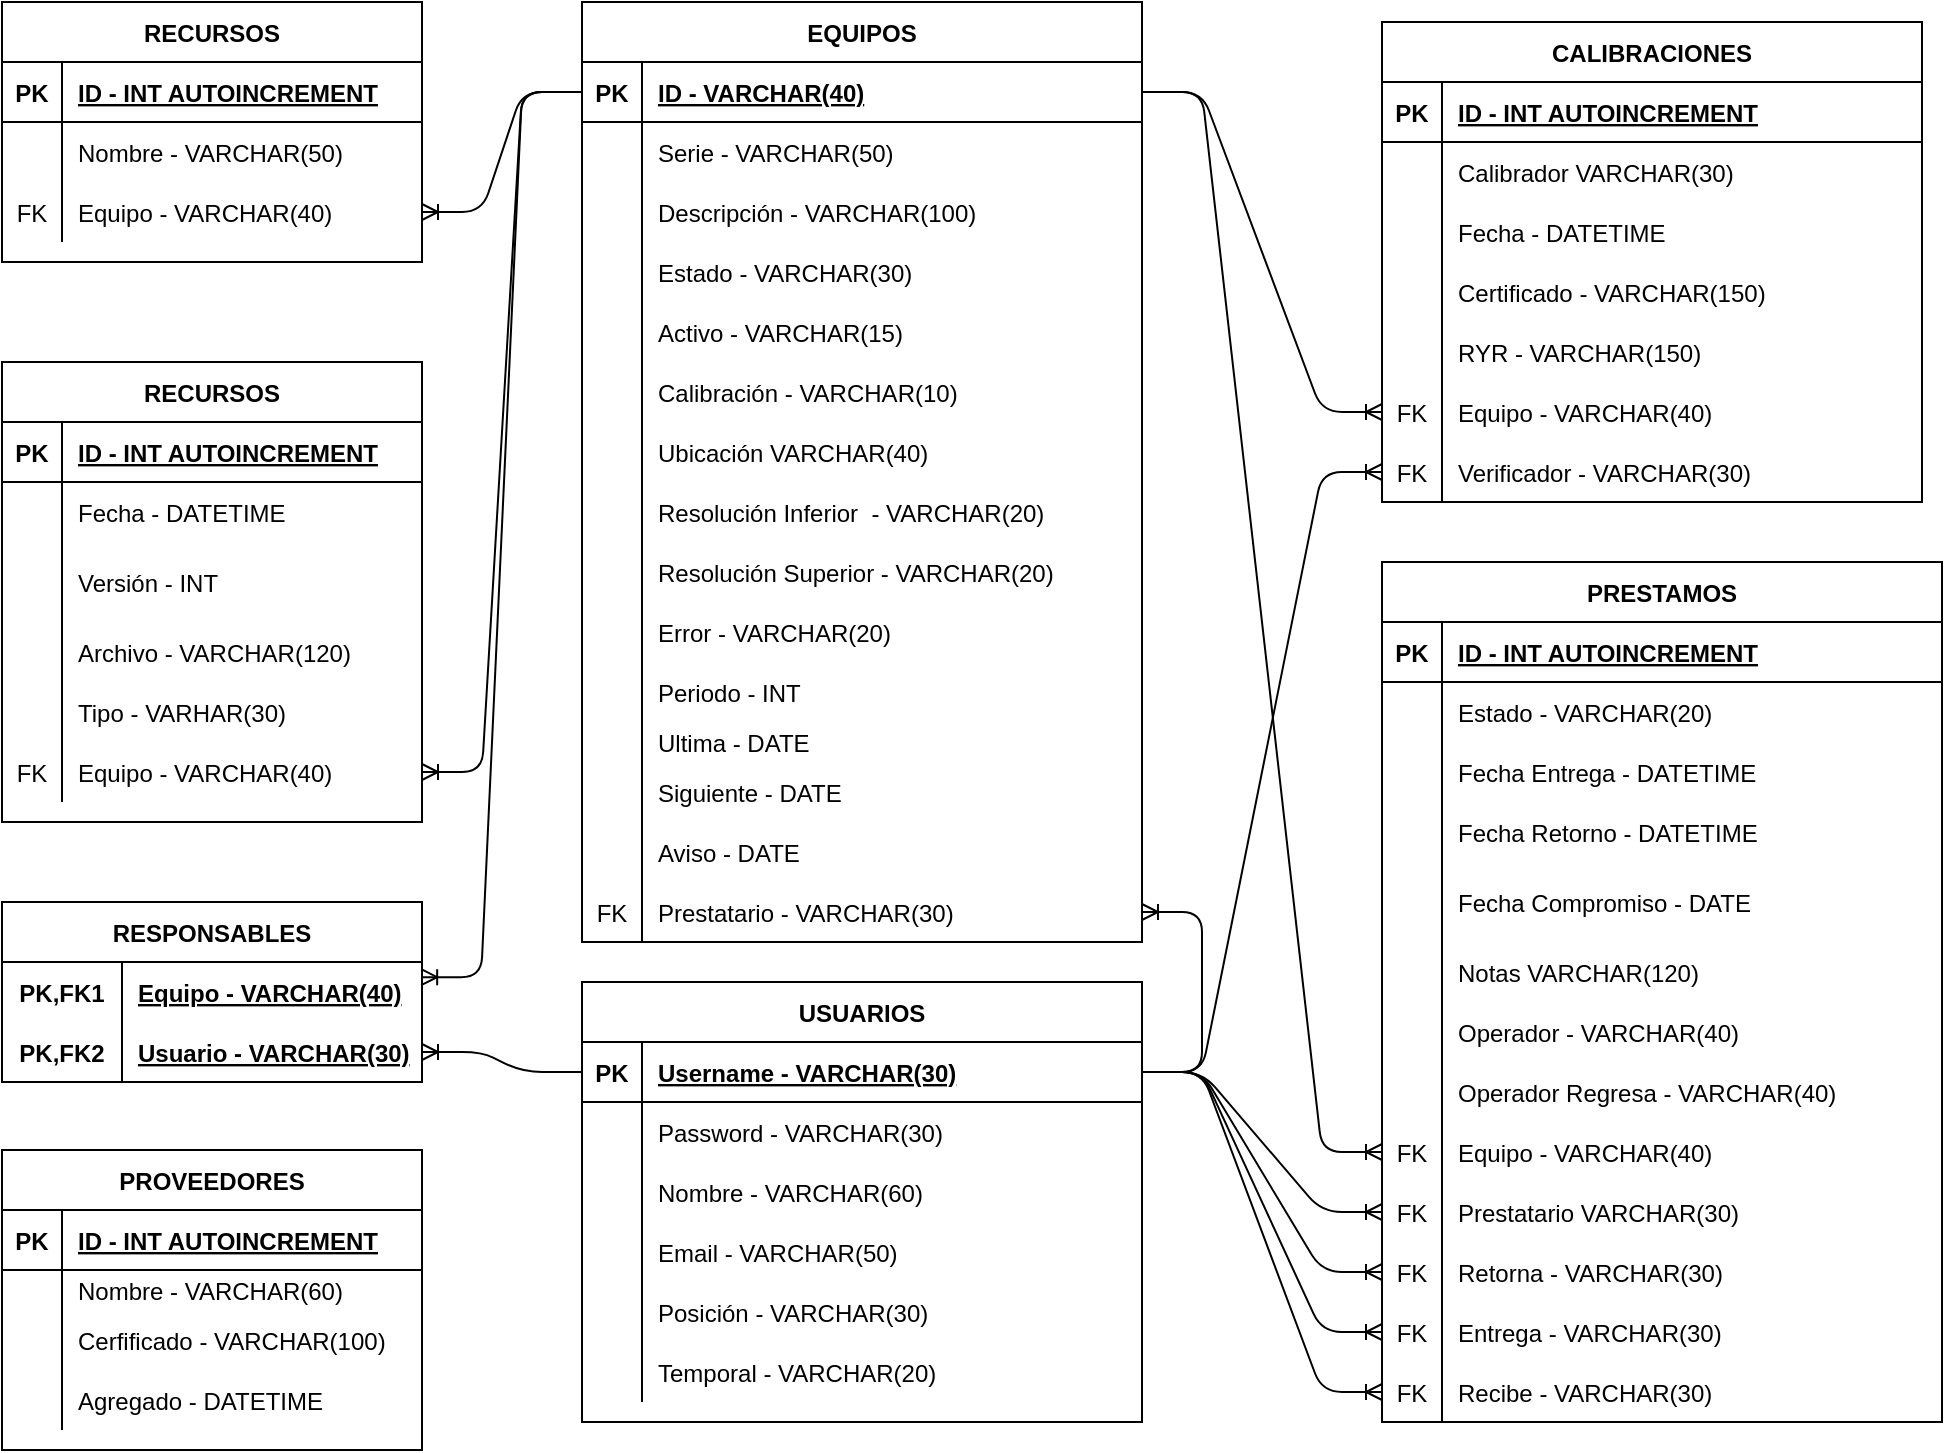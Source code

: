 <mxfile version="15.8.4" type="device"><diagram id="VOP7qsM3LI2n18yXFati" name="Page-1"><mxGraphModel dx="2556" dy="1158" grid="1" gridSize="10" guides="1" tooltips="1" connect="1" arrows="1" fold="1" page="1" pageScale="1" pageWidth="827" pageHeight="1169" math="0" shadow="0"><root><mxCell id="0"/><mxCell id="1" parent="0"/><mxCell id="AiQ3czS3Y79dKDK99Ic4-1" value="EQUIPOS" style="shape=table;startSize=30;container=1;collapsible=1;childLayout=tableLayout;fixedRows=1;rowLines=0;fontStyle=1;align=center;resizeLast=1;" parent="1" vertex="1"><mxGeometry x="593" y="206" width="280" height="470" as="geometry"/></mxCell><mxCell id="AiQ3czS3Y79dKDK99Ic4-2" value="" style="shape=partialRectangle;collapsible=0;dropTarget=0;pointerEvents=0;fillColor=none;top=0;left=0;bottom=1;right=0;points=[[0,0.5],[1,0.5]];portConstraint=eastwest;" parent="AiQ3czS3Y79dKDK99Ic4-1" vertex="1"><mxGeometry y="30" width="280" height="30" as="geometry"/></mxCell><mxCell id="AiQ3czS3Y79dKDK99Ic4-3" value="PK" style="shape=partialRectangle;connectable=0;fillColor=none;top=0;left=0;bottom=0;right=0;fontStyle=1;overflow=hidden;" parent="AiQ3czS3Y79dKDK99Ic4-2" vertex="1"><mxGeometry width="30" height="30" as="geometry"><mxRectangle width="30" height="30" as="alternateBounds"/></mxGeometry></mxCell><mxCell id="AiQ3czS3Y79dKDK99Ic4-4" value="ID - VARCHAR(40)" style="shape=partialRectangle;connectable=0;fillColor=none;top=0;left=0;bottom=0;right=0;align=left;spacingLeft=6;fontStyle=5;overflow=hidden;" parent="AiQ3czS3Y79dKDK99Ic4-2" vertex="1"><mxGeometry x="30" width="250" height="30" as="geometry"><mxRectangle width="250" height="30" as="alternateBounds"/></mxGeometry></mxCell><mxCell id="AiQ3czS3Y79dKDK99Ic4-5" value="" style="shape=partialRectangle;collapsible=0;dropTarget=0;pointerEvents=0;fillColor=none;top=0;left=0;bottom=0;right=0;points=[[0,0.5],[1,0.5]];portConstraint=eastwest;" parent="AiQ3czS3Y79dKDK99Ic4-1" vertex="1"><mxGeometry y="60" width="280" height="30" as="geometry"/></mxCell><mxCell id="AiQ3czS3Y79dKDK99Ic4-6" value="" style="shape=partialRectangle;connectable=0;fillColor=none;top=0;left=0;bottom=0;right=0;editable=1;overflow=hidden;" parent="AiQ3czS3Y79dKDK99Ic4-5" vertex="1"><mxGeometry width="30" height="30" as="geometry"><mxRectangle width="30" height="30" as="alternateBounds"/></mxGeometry></mxCell><mxCell id="AiQ3czS3Y79dKDK99Ic4-7" value="Serie - VARCHAR(50)" style="shape=partialRectangle;connectable=0;fillColor=none;top=0;left=0;bottom=0;right=0;align=left;spacingLeft=6;overflow=hidden;" parent="AiQ3czS3Y79dKDK99Ic4-5" vertex="1"><mxGeometry x="30" width="250" height="30" as="geometry"><mxRectangle width="250" height="30" as="alternateBounds"/></mxGeometry></mxCell><mxCell id="AiQ3czS3Y79dKDK99Ic4-8" value="" style="shape=partialRectangle;collapsible=0;dropTarget=0;pointerEvents=0;fillColor=none;top=0;left=0;bottom=0;right=0;points=[[0,0.5],[1,0.5]];portConstraint=eastwest;" parent="AiQ3czS3Y79dKDK99Ic4-1" vertex="1"><mxGeometry y="90" width="280" height="30" as="geometry"/></mxCell><mxCell id="AiQ3czS3Y79dKDK99Ic4-9" value="" style="shape=partialRectangle;connectable=0;fillColor=none;top=0;left=0;bottom=0;right=0;editable=1;overflow=hidden;" parent="AiQ3czS3Y79dKDK99Ic4-8" vertex="1"><mxGeometry width="30" height="30" as="geometry"><mxRectangle width="30" height="30" as="alternateBounds"/></mxGeometry></mxCell><mxCell id="AiQ3czS3Y79dKDK99Ic4-10" value="Descripción - VARCHAR(100)" style="shape=partialRectangle;connectable=0;fillColor=none;top=0;left=0;bottom=0;right=0;align=left;spacingLeft=6;overflow=hidden;" parent="AiQ3czS3Y79dKDK99Ic4-8" vertex="1"><mxGeometry x="30" width="250" height="30" as="geometry"><mxRectangle width="250" height="30" as="alternateBounds"/></mxGeometry></mxCell><mxCell id="AiQ3czS3Y79dKDK99Ic4-11" value="" style="shape=partialRectangle;collapsible=0;dropTarget=0;pointerEvents=0;fillColor=none;top=0;left=0;bottom=0;right=0;points=[[0,0.5],[1,0.5]];portConstraint=eastwest;" parent="AiQ3czS3Y79dKDK99Ic4-1" vertex="1"><mxGeometry y="120" width="280" height="30" as="geometry"/></mxCell><mxCell id="AiQ3czS3Y79dKDK99Ic4-12" value="" style="shape=partialRectangle;connectable=0;fillColor=none;top=0;left=0;bottom=0;right=0;editable=1;overflow=hidden;" parent="AiQ3czS3Y79dKDK99Ic4-11" vertex="1"><mxGeometry width="30" height="30" as="geometry"><mxRectangle width="30" height="30" as="alternateBounds"/></mxGeometry></mxCell><mxCell id="AiQ3czS3Y79dKDK99Ic4-13" value="Estado - VARCHAR(30)" style="shape=partialRectangle;connectable=0;fillColor=none;top=0;left=0;bottom=0;right=0;align=left;spacingLeft=6;overflow=hidden;" parent="AiQ3czS3Y79dKDK99Ic4-11" vertex="1"><mxGeometry x="30" width="250" height="30" as="geometry"><mxRectangle width="250" height="30" as="alternateBounds"/></mxGeometry></mxCell><mxCell id="AiQ3czS3Y79dKDK99Ic4-17" value="" style="shape=partialRectangle;collapsible=0;dropTarget=0;pointerEvents=0;fillColor=none;top=0;left=0;bottom=0;right=0;points=[[0,0.5],[1,0.5]];portConstraint=eastwest;" parent="AiQ3czS3Y79dKDK99Ic4-1" vertex="1"><mxGeometry y="150" width="280" height="30" as="geometry"/></mxCell><mxCell id="AiQ3czS3Y79dKDK99Ic4-18" value="" style="shape=partialRectangle;connectable=0;fillColor=none;top=0;left=0;bottom=0;right=0;editable=1;overflow=hidden;" parent="AiQ3czS3Y79dKDK99Ic4-17" vertex="1"><mxGeometry width="30" height="30" as="geometry"><mxRectangle width="30" height="30" as="alternateBounds"/></mxGeometry></mxCell><mxCell id="AiQ3czS3Y79dKDK99Ic4-19" value="Activo - VARCHAR(15)" style="shape=partialRectangle;connectable=0;fillColor=none;top=0;left=0;bottom=0;right=0;align=left;spacingLeft=6;overflow=hidden;" parent="AiQ3czS3Y79dKDK99Ic4-17" vertex="1"><mxGeometry x="30" width="250" height="30" as="geometry"><mxRectangle width="250" height="30" as="alternateBounds"/></mxGeometry></mxCell><mxCell id="AiQ3czS3Y79dKDK99Ic4-24" value="" style="shape=partialRectangle;collapsible=0;dropTarget=0;pointerEvents=0;fillColor=none;top=0;left=0;bottom=0;right=0;points=[[0,0.5],[1,0.5]];portConstraint=eastwest;" parent="AiQ3czS3Y79dKDK99Ic4-1" vertex="1"><mxGeometry y="180" width="280" height="30" as="geometry"/></mxCell><mxCell id="AiQ3czS3Y79dKDK99Ic4-25" value="" style="shape=partialRectangle;connectable=0;fillColor=none;top=0;left=0;bottom=0;right=0;editable=1;overflow=hidden;" parent="AiQ3czS3Y79dKDK99Ic4-24" vertex="1"><mxGeometry width="30" height="30" as="geometry"><mxRectangle width="30" height="30" as="alternateBounds"/></mxGeometry></mxCell><mxCell id="AiQ3czS3Y79dKDK99Ic4-26" value="Calibración - VARCHAR(10)" style="shape=partialRectangle;connectable=0;fillColor=none;top=0;left=0;bottom=0;right=0;align=left;spacingLeft=6;overflow=hidden;" parent="AiQ3czS3Y79dKDK99Ic4-24" vertex="1"><mxGeometry x="30" width="250" height="30" as="geometry"><mxRectangle width="250" height="30" as="alternateBounds"/></mxGeometry></mxCell><mxCell id="AiQ3czS3Y79dKDK99Ic4-27" value="" style="shape=partialRectangle;collapsible=0;dropTarget=0;pointerEvents=0;fillColor=none;top=0;left=0;bottom=0;right=0;points=[[0,0.5],[1,0.5]];portConstraint=eastwest;" parent="AiQ3czS3Y79dKDK99Ic4-1" vertex="1"><mxGeometry y="210" width="280" height="30" as="geometry"/></mxCell><mxCell id="AiQ3czS3Y79dKDK99Ic4-28" value="" style="shape=partialRectangle;connectable=0;fillColor=none;top=0;left=0;bottom=0;right=0;editable=1;overflow=hidden;" parent="AiQ3czS3Y79dKDK99Ic4-27" vertex="1"><mxGeometry width="30" height="30" as="geometry"><mxRectangle width="30" height="30" as="alternateBounds"/></mxGeometry></mxCell><mxCell id="AiQ3czS3Y79dKDK99Ic4-29" value="Ubicación VARCHAR(40)" style="shape=partialRectangle;connectable=0;fillColor=none;top=0;left=0;bottom=0;right=0;align=left;spacingLeft=6;overflow=hidden;" parent="AiQ3czS3Y79dKDK99Ic4-27" vertex="1"><mxGeometry x="30" width="250" height="30" as="geometry"><mxRectangle width="250" height="30" as="alternateBounds"/></mxGeometry></mxCell><mxCell id="AiQ3czS3Y79dKDK99Ic4-30" value="" style="shape=partialRectangle;collapsible=0;dropTarget=0;pointerEvents=0;fillColor=none;top=0;left=0;bottom=0;right=0;points=[[0,0.5],[1,0.5]];portConstraint=eastwest;" parent="AiQ3czS3Y79dKDK99Ic4-1" vertex="1"><mxGeometry y="240" width="280" height="30" as="geometry"/></mxCell><mxCell id="AiQ3czS3Y79dKDK99Ic4-31" value="" style="shape=partialRectangle;connectable=0;fillColor=none;top=0;left=0;bottom=0;right=0;editable=1;overflow=hidden;" parent="AiQ3czS3Y79dKDK99Ic4-30" vertex="1"><mxGeometry width="30" height="30" as="geometry"><mxRectangle width="30" height="30" as="alternateBounds"/></mxGeometry></mxCell><mxCell id="AiQ3czS3Y79dKDK99Ic4-32" value="Resolución Inferior  - VARCHAR(20)" style="shape=partialRectangle;connectable=0;fillColor=none;top=0;left=0;bottom=0;right=0;align=left;spacingLeft=6;overflow=hidden;" parent="AiQ3czS3Y79dKDK99Ic4-30" vertex="1"><mxGeometry x="30" width="250" height="30" as="geometry"><mxRectangle width="250" height="30" as="alternateBounds"/></mxGeometry></mxCell><mxCell id="AiQ3czS3Y79dKDK99Ic4-33" value="" style="shape=partialRectangle;collapsible=0;dropTarget=0;pointerEvents=0;fillColor=none;top=0;left=0;bottom=0;right=0;points=[[0,0.5],[1,0.5]];portConstraint=eastwest;" parent="AiQ3czS3Y79dKDK99Ic4-1" vertex="1"><mxGeometry y="270" width="280" height="30" as="geometry"/></mxCell><mxCell id="AiQ3czS3Y79dKDK99Ic4-34" value="" style="shape=partialRectangle;connectable=0;fillColor=none;top=0;left=0;bottom=0;right=0;editable=1;overflow=hidden;" parent="AiQ3czS3Y79dKDK99Ic4-33" vertex="1"><mxGeometry width="30" height="30" as="geometry"><mxRectangle width="30" height="30" as="alternateBounds"/></mxGeometry></mxCell><mxCell id="AiQ3czS3Y79dKDK99Ic4-35" value="Resolución Superior - VARCHAR(20)" style="shape=partialRectangle;connectable=0;fillColor=none;top=0;left=0;bottom=0;right=0;align=left;spacingLeft=6;overflow=hidden;" parent="AiQ3czS3Y79dKDK99Ic4-33" vertex="1"><mxGeometry x="30" width="250" height="30" as="geometry"><mxRectangle width="250" height="30" as="alternateBounds"/></mxGeometry></mxCell><mxCell id="AiQ3czS3Y79dKDK99Ic4-36" value="" style="shape=partialRectangle;collapsible=0;dropTarget=0;pointerEvents=0;fillColor=none;top=0;left=0;bottom=0;right=0;points=[[0,0.5],[1,0.5]];portConstraint=eastwest;" parent="AiQ3czS3Y79dKDK99Ic4-1" vertex="1"><mxGeometry y="300" width="280" height="30" as="geometry"/></mxCell><mxCell id="AiQ3czS3Y79dKDK99Ic4-37" value="" style="shape=partialRectangle;connectable=0;fillColor=none;top=0;left=0;bottom=0;right=0;editable=1;overflow=hidden;" parent="AiQ3czS3Y79dKDK99Ic4-36" vertex="1"><mxGeometry width="30" height="30" as="geometry"><mxRectangle width="30" height="30" as="alternateBounds"/></mxGeometry></mxCell><mxCell id="AiQ3czS3Y79dKDK99Ic4-38" value="Error - VARCHAR(20)" style="shape=partialRectangle;connectable=0;fillColor=none;top=0;left=0;bottom=0;right=0;align=left;spacingLeft=6;overflow=hidden;" parent="AiQ3czS3Y79dKDK99Ic4-36" vertex="1"><mxGeometry x="30" width="250" height="30" as="geometry"><mxRectangle width="250" height="30" as="alternateBounds"/></mxGeometry></mxCell><mxCell id="AiQ3czS3Y79dKDK99Ic4-39" value="" style="shape=partialRectangle;collapsible=0;dropTarget=0;pointerEvents=0;fillColor=none;top=0;left=0;bottom=0;right=0;points=[[0,0.5],[1,0.5]];portConstraint=eastwest;" parent="AiQ3czS3Y79dKDK99Ic4-1" vertex="1"><mxGeometry y="330" width="280" height="30" as="geometry"/></mxCell><mxCell id="AiQ3czS3Y79dKDK99Ic4-40" value="" style="shape=partialRectangle;connectable=0;fillColor=none;top=0;left=0;bottom=0;right=0;editable=1;overflow=hidden;" parent="AiQ3czS3Y79dKDK99Ic4-39" vertex="1"><mxGeometry width="30" height="30" as="geometry"><mxRectangle width="30" height="30" as="alternateBounds"/></mxGeometry></mxCell><mxCell id="AiQ3czS3Y79dKDK99Ic4-41" value="Periodo - INT" style="shape=partialRectangle;connectable=0;fillColor=none;top=0;left=0;bottom=0;right=0;align=left;spacingLeft=6;overflow=hidden;" parent="AiQ3czS3Y79dKDK99Ic4-39" vertex="1"><mxGeometry x="30" width="250" height="30" as="geometry"><mxRectangle width="250" height="30" as="alternateBounds"/></mxGeometry></mxCell><mxCell id="AiQ3czS3Y79dKDK99Ic4-43" value="" style="shape=partialRectangle;collapsible=0;dropTarget=0;pointerEvents=0;fillColor=none;top=0;left=0;bottom=0;right=0;points=[[0,0.5],[1,0.5]];portConstraint=eastwest;" parent="AiQ3czS3Y79dKDK99Ic4-1" vertex="1"><mxGeometry y="360" width="280" height="20" as="geometry"/></mxCell><mxCell id="AiQ3czS3Y79dKDK99Ic4-44" value="" style="shape=partialRectangle;connectable=0;fillColor=none;top=0;left=0;bottom=0;right=0;editable=1;overflow=hidden;" parent="AiQ3czS3Y79dKDK99Ic4-43" vertex="1"><mxGeometry width="30" height="20" as="geometry"><mxRectangle width="30" height="20" as="alternateBounds"/></mxGeometry></mxCell><mxCell id="AiQ3czS3Y79dKDK99Ic4-45" value="Ultima - DATE" style="shape=partialRectangle;connectable=0;fillColor=none;top=0;left=0;bottom=0;right=0;align=left;spacingLeft=6;overflow=hidden;" parent="AiQ3czS3Y79dKDK99Ic4-43" vertex="1"><mxGeometry x="30" width="250" height="20" as="geometry"><mxRectangle width="250" height="20" as="alternateBounds"/></mxGeometry></mxCell><mxCell id="AiQ3czS3Y79dKDK99Ic4-46" value="" style="shape=partialRectangle;collapsible=0;dropTarget=0;pointerEvents=0;fillColor=none;top=0;left=0;bottom=0;right=0;points=[[0,0.5],[1,0.5]];portConstraint=eastwest;" parent="AiQ3czS3Y79dKDK99Ic4-1" vertex="1"><mxGeometry y="380" width="280" height="30" as="geometry"/></mxCell><mxCell id="AiQ3czS3Y79dKDK99Ic4-47" value="" style="shape=partialRectangle;connectable=0;fillColor=none;top=0;left=0;bottom=0;right=0;editable=1;overflow=hidden;" parent="AiQ3czS3Y79dKDK99Ic4-46" vertex="1"><mxGeometry width="30" height="30" as="geometry"><mxRectangle width="30" height="30" as="alternateBounds"/></mxGeometry></mxCell><mxCell id="AiQ3czS3Y79dKDK99Ic4-48" value="Siguiente - DATE" style="shape=partialRectangle;connectable=0;fillColor=none;top=0;left=0;bottom=0;right=0;align=left;spacingLeft=6;overflow=hidden;" parent="AiQ3czS3Y79dKDK99Ic4-46" vertex="1"><mxGeometry x="30" width="250" height="30" as="geometry"><mxRectangle width="250" height="30" as="alternateBounds"/></mxGeometry></mxCell><mxCell id="AiQ3czS3Y79dKDK99Ic4-63" value="" style="shape=partialRectangle;collapsible=0;dropTarget=0;pointerEvents=0;fillColor=none;top=0;left=0;bottom=0;right=0;points=[[0,0.5],[1,0.5]];portConstraint=eastwest;" parent="AiQ3czS3Y79dKDK99Ic4-1" vertex="1"><mxGeometry y="410" width="280" height="30" as="geometry"/></mxCell><mxCell id="AiQ3czS3Y79dKDK99Ic4-64" value="" style="shape=partialRectangle;connectable=0;fillColor=none;top=0;left=0;bottom=0;right=0;editable=1;overflow=hidden;" parent="AiQ3czS3Y79dKDK99Ic4-63" vertex="1"><mxGeometry width="30" height="30" as="geometry"><mxRectangle width="30" height="30" as="alternateBounds"/></mxGeometry></mxCell><mxCell id="AiQ3czS3Y79dKDK99Ic4-65" value="Aviso - DATE" style="shape=partialRectangle;connectable=0;fillColor=none;top=0;left=0;bottom=0;right=0;align=left;spacingLeft=6;overflow=hidden;" parent="AiQ3czS3Y79dKDK99Ic4-63" vertex="1"><mxGeometry x="30" width="250" height="30" as="geometry"><mxRectangle width="250" height="30" as="alternateBounds"/></mxGeometry></mxCell><mxCell id="AiQ3czS3Y79dKDK99Ic4-66" value="" style="shape=partialRectangle;collapsible=0;dropTarget=0;pointerEvents=0;fillColor=none;top=0;left=0;bottom=0;right=0;points=[[0,0.5],[1,0.5]];portConstraint=eastwest;" parent="AiQ3czS3Y79dKDK99Ic4-1" vertex="1"><mxGeometry y="440" width="280" height="30" as="geometry"/></mxCell><mxCell id="AiQ3czS3Y79dKDK99Ic4-67" value="FK" style="shape=partialRectangle;connectable=0;fillColor=none;top=0;left=0;bottom=0;right=0;editable=1;overflow=hidden;" parent="AiQ3czS3Y79dKDK99Ic4-66" vertex="1"><mxGeometry width="30" height="30" as="geometry"><mxRectangle width="30" height="30" as="alternateBounds"/></mxGeometry></mxCell><mxCell id="AiQ3czS3Y79dKDK99Ic4-68" value="Prestatario - VARCHAR(30)" style="shape=partialRectangle;connectable=0;fillColor=none;top=0;left=0;bottom=0;right=0;align=left;spacingLeft=6;overflow=hidden;" parent="AiQ3czS3Y79dKDK99Ic4-66" vertex="1"><mxGeometry x="30" width="250" height="30" as="geometry"><mxRectangle width="250" height="30" as="alternateBounds"/></mxGeometry></mxCell><mxCell id="AiQ3czS3Y79dKDK99Ic4-82" value="USUARIOS" style="shape=table;startSize=30;container=1;collapsible=1;childLayout=tableLayout;fixedRows=1;rowLines=0;fontStyle=1;align=center;resizeLast=1;" parent="1" vertex="1"><mxGeometry x="593" y="696" width="280" height="220" as="geometry"/></mxCell><mxCell id="AiQ3czS3Y79dKDK99Ic4-83" value="" style="shape=partialRectangle;collapsible=0;dropTarget=0;pointerEvents=0;fillColor=none;top=0;left=0;bottom=1;right=0;points=[[0,0.5],[1,0.5]];portConstraint=eastwest;" parent="AiQ3czS3Y79dKDK99Ic4-82" vertex="1"><mxGeometry y="30" width="280" height="30" as="geometry"/></mxCell><mxCell id="AiQ3czS3Y79dKDK99Ic4-84" value="PK" style="shape=partialRectangle;connectable=0;fillColor=none;top=0;left=0;bottom=0;right=0;fontStyle=1;overflow=hidden;" parent="AiQ3czS3Y79dKDK99Ic4-83" vertex="1"><mxGeometry width="30" height="30" as="geometry"><mxRectangle width="30" height="30" as="alternateBounds"/></mxGeometry></mxCell><mxCell id="AiQ3czS3Y79dKDK99Ic4-85" value="Username - VARCHAR(30)" style="shape=partialRectangle;connectable=0;fillColor=none;top=0;left=0;bottom=0;right=0;align=left;spacingLeft=6;fontStyle=5;overflow=hidden;" parent="AiQ3czS3Y79dKDK99Ic4-83" vertex="1"><mxGeometry x="30" width="250" height="30" as="geometry"><mxRectangle width="250" height="30" as="alternateBounds"/></mxGeometry></mxCell><mxCell id="AiQ3czS3Y79dKDK99Ic4-86" value="" style="shape=partialRectangle;collapsible=0;dropTarget=0;pointerEvents=0;fillColor=none;top=0;left=0;bottom=0;right=0;points=[[0,0.5],[1,0.5]];portConstraint=eastwest;" parent="AiQ3czS3Y79dKDK99Ic4-82" vertex="1"><mxGeometry y="60" width="280" height="30" as="geometry"/></mxCell><mxCell id="AiQ3czS3Y79dKDK99Ic4-87" value="" style="shape=partialRectangle;connectable=0;fillColor=none;top=0;left=0;bottom=0;right=0;editable=1;overflow=hidden;" parent="AiQ3czS3Y79dKDK99Ic4-86" vertex="1"><mxGeometry width="30" height="30" as="geometry"><mxRectangle width="30" height="30" as="alternateBounds"/></mxGeometry></mxCell><mxCell id="AiQ3czS3Y79dKDK99Ic4-88" value="Password - VARCHAR(30)" style="shape=partialRectangle;connectable=0;fillColor=none;top=0;left=0;bottom=0;right=0;align=left;spacingLeft=6;overflow=hidden;" parent="AiQ3czS3Y79dKDK99Ic4-86" vertex="1"><mxGeometry x="30" width="250" height="30" as="geometry"><mxRectangle width="250" height="30" as="alternateBounds"/></mxGeometry></mxCell><mxCell id="AiQ3czS3Y79dKDK99Ic4-89" value="" style="shape=partialRectangle;collapsible=0;dropTarget=0;pointerEvents=0;fillColor=none;top=0;left=0;bottom=0;right=0;points=[[0,0.5],[1,0.5]];portConstraint=eastwest;" parent="AiQ3czS3Y79dKDK99Ic4-82" vertex="1"><mxGeometry y="90" width="280" height="30" as="geometry"/></mxCell><mxCell id="AiQ3czS3Y79dKDK99Ic4-90" value="" style="shape=partialRectangle;connectable=0;fillColor=none;top=0;left=0;bottom=0;right=0;editable=1;overflow=hidden;" parent="AiQ3czS3Y79dKDK99Ic4-89" vertex="1"><mxGeometry width="30" height="30" as="geometry"><mxRectangle width="30" height="30" as="alternateBounds"/></mxGeometry></mxCell><mxCell id="AiQ3czS3Y79dKDK99Ic4-91" value="Nombre - VARCHAR(60)" style="shape=partialRectangle;connectable=0;fillColor=none;top=0;left=0;bottom=0;right=0;align=left;spacingLeft=6;overflow=hidden;" parent="AiQ3czS3Y79dKDK99Ic4-89" vertex="1"><mxGeometry x="30" width="250" height="30" as="geometry"><mxRectangle width="250" height="30" as="alternateBounds"/></mxGeometry></mxCell><mxCell id="AiQ3czS3Y79dKDK99Ic4-92" value="" style="shape=partialRectangle;collapsible=0;dropTarget=0;pointerEvents=0;fillColor=none;top=0;left=0;bottom=0;right=0;points=[[0,0.5],[1,0.5]];portConstraint=eastwest;" parent="AiQ3czS3Y79dKDK99Ic4-82" vertex="1"><mxGeometry y="120" width="280" height="30" as="geometry"/></mxCell><mxCell id="AiQ3czS3Y79dKDK99Ic4-93" value="" style="shape=partialRectangle;connectable=0;fillColor=none;top=0;left=0;bottom=0;right=0;editable=1;overflow=hidden;" parent="AiQ3czS3Y79dKDK99Ic4-92" vertex="1"><mxGeometry width="30" height="30" as="geometry"><mxRectangle width="30" height="30" as="alternateBounds"/></mxGeometry></mxCell><mxCell id="AiQ3czS3Y79dKDK99Ic4-94" value="Email - VARCHAR(50)" style="shape=partialRectangle;connectable=0;fillColor=none;top=0;left=0;bottom=0;right=0;align=left;spacingLeft=6;overflow=hidden;" parent="AiQ3czS3Y79dKDK99Ic4-92" vertex="1"><mxGeometry x="30" width="250" height="30" as="geometry"><mxRectangle width="250" height="30" as="alternateBounds"/></mxGeometry></mxCell><mxCell id="AiQ3czS3Y79dKDK99Ic4-95" value="" style="shape=partialRectangle;collapsible=0;dropTarget=0;pointerEvents=0;fillColor=none;top=0;left=0;bottom=0;right=0;points=[[0,0.5],[1,0.5]];portConstraint=eastwest;" parent="AiQ3czS3Y79dKDK99Ic4-82" vertex="1"><mxGeometry y="150" width="280" height="30" as="geometry"/></mxCell><mxCell id="AiQ3czS3Y79dKDK99Ic4-96" value="" style="shape=partialRectangle;connectable=0;fillColor=none;top=0;left=0;bottom=0;right=0;editable=1;overflow=hidden;" parent="AiQ3czS3Y79dKDK99Ic4-95" vertex="1"><mxGeometry width="30" height="30" as="geometry"><mxRectangle width="30" height="30" as="alternateBounds"/></mxGeometry></mxCell><mxCell id="AiQ3czS3Y79dKDK99Ic4-97" value="Posición - VARCHAR(30)" style="shape=partialRectangle;connectable=0;fillColor=none;top=0;left=0;bottom=0;right=0;align=left;spacingLeft=6;overflow=hidden;" parent="AiQ3czS3Y79dKDK99Ic4-95" vertex="1"><mxGeometry x="30" width="250" height="30" as="geometry"><mxRectangle width="250" height="30" as="alternateBounds"/></mxGeometry></mxCell><mxCell id="AiQ3czS3Y79dKDK99Ic4-98" value="" style="shape=partialRectangle;collapsible=0;dropTarget=0;pointerEvents=0;fillColor=none;top=0;left=0;bottom=0;right=0;points=[[0,0.5],[1,0.5]];portConstraint=eastwest;" parent="AiQ3czS3Y79dKDK99Ic4-82" vertex="1"><mxGeometry y="180" width="280" height="30" as="geometry"/></mxCell><mxCell id="AiQ3czS3Y79dKDK99Ic4-99" value="" style="shape=partialRectangle;connectable=0;fillColor=none;top=0;left=0;bottom=0;right=0;editable=1;overflow=hidden;" parent="AiQ3czS3Y79dKDK99Ic4-98" vertex="1"><mxGeometry width="30" height="30" as="geometry"><mxRectangle width="30" height="30" as="alternateBounds"/></mxGeometry></mxCell><mxCell id="AiQ3czS3Y79dKDK99Ic4-100" value="Temporal - VARCHAR(20)" style="shape=partialRectangle;connectable=0;fillColor=none;top=0;left=0;bottom=0;right=0;align=left;spacingLeft=6;overflow=hidden;" parent="AiQ3czS3Y79dKDK99Ic4-98" vertex="1"><mxGeometry x="30" width="250" height="30" as="geometry"><mxRectangle width="250" height="30" as="alternateBounds"/></mxGeometry></mxCell><mxCell id="AiQ3czS3Y79dKDK99Ic4-102" value="" style="edgeStyle=entityRelationEdgeStyle;fontSize=12;html=1;endArrow=none;exitX=1;exitY=0.5;exitDx=0;exitDy=0;startArrow=ERoneToMany;startFill=0;endFill=0;" parent="1" source="AiQ3czS3Y79dKDK99Ic4-66" target="AiQ3czS3Y79dKDK99Ic4-83" edge="1"><mxGeometry width="100" height="100" relative="1" as="geometry"><mxPoint x="393" y="966" as="sourcePoint"/><mxPoint x="493" y="866" as="targetPoint"/></mxGeometry></mxCell><mxCell id="AiQ3czS3Y79dKDK99Ic4-103" value="RECURSOS" style="shape=table;startSize=30;container=1;collapsible=1;childLayout=tableLayout;fixedRows=1;rowLines=0;fontStyle=1;align=center;resizeLast=1;" parent="1" vertex="1"><mxGeometry x="303" y="386" width="210" height="230.0" as="geometry"/></mxCell><mxCell id="AiQ3czS3Y79dKDK99Ic4-104" value="" style="shape=partialRectangle;collapsible=0;dropTarget=0;pointerEvents=0;fillColor=none;top=0;left=0;bottom=1;right=0;points=[[0,0.5],[1,0.5]];portConstraint=eastwest;" parent="AiQ3czS3Y79dKDK99Ic4-103" vertex="1"><mxGeometry y="30" width="210" height="30" as="geometry"/></mxCell><mxCell id="AiQ3czS3Y79dKDK99Ic4-105" value="PK" style="shape=partialRectangle;connectable=0;fillColor=none;top=0;left=0;bottom=0;right=0;fontStyle=1;overflow=hidden;" parent="AiQ3czS3Y79dKDK99Ic4-104" vertex="1"><mxGeometry width="30" height="30" as="geometry"><mxRectangle width="30" height="30" as="alternateBounds"/></mxGeometry></mxCell><mxCell id="AiQ3czS3Y79dKDK99Ic4-106" value="ID - INT AUTOINCREMENT" style="shape=partialRectangle;connectable=0;fillColor=none;top=0;left=0;bottom=0;right=0;align=left;spacingLeft=6;fontStyle=5;overflow=hidden;" parent="AiQ3czS3Y79dKDK99Ic4-104" vertex="1"><mxGeometry x="30" width="180" height="30" as="geometry"><mxRectangle width="180" height="30" as="alternateBounds"/></mxGeometry></mxCell><mxCell id="AiQ3czS3Y79dKDK99Ic4-107" value="" style="shape=partialRectangle;collapsible=0;dropTarget=0;pointerEvents=0;fillColor=none;top=0;left=0;bottom=0;right=0;points=[[0,0.5],[1,0.5]];portConstraint=eastwest;" parent="AiQ3czS3Y79dKDK99Ic4-103" vertex="1"><mxGeometry y="60" width="210" height="30" as="geometry"/></mxCell><mxCell id="AiQ3czS3Y79dKDK99Ic4-108" value="" style="shape=partialRectangle;connectable=0;fillColor=none;top=0;left=0;bottom=0;right=0;editable=1;overflow=hidden;" parent="AiQ3czS3Y79dKDK99Ic4-107" vertex="1"><mxGeometry width="30" height="30" as="geometry"><mxRectangle width="30" height="30" as="alternateBounds"/></mxGeometry></mxCell><mxCell id="AiQ3czS3Y79dKDK99Ic4-109" value="Fecha - DATETIME" style="shape=partialRectangle;connectable=0;fillColor=none;top=0;left=0;bottom=0;right=0;align=left;spacingLeft=6;overflow=hidden;" parent="AiQ3czS3Y79dKDK99Ic4-107" vertex="1"><mxGeometry x="30" width="180" height="30" as="geometry"><mxRectangle width="180" height="30" as="alternateBounds"/></mxGeometry></mxCell><mxCell id="AiQ3czS3Y79dKDK99Ic4-110" value="" style="shape=partialRectangle;collapsible=0;dropTarget=0;pointerEvents=0;fillColor=none;top=0;left=0;bottom=0;right=0;points=[[0,0.5],[1,0.5]];portConstraint=eastwest;" parent="AiQ3czS3Y79dKDK99Ic4-103" vertex="1"><mxGeometry y="90" width="210" height="40" as="geometry"/></mxCell><mxCell id="AiQ3czS3Y79dKDK99Ic4-111" value="" style="shape=partialRectangle;connectable=0;fillColor=none;top=0;left=0;bottom=0;right=0;editable=1;overflow=hidden;" parent="AiQ3czS3Y79dKDK99Ic4-110" vertex="1"><mxGeometry width="30" height="40" as="geometry"><mxRectangle width="30" height="40" as="alternateBounds"/></mxGeometry></mxCell><mxCell id="AiQ3czS3Y79dKDK99Ic4-112" value="Versión - INT" style="shape=partialRectangle;connectable=0;fillColor=none;top=0;left=0;bottom=0;right=0;align=left;spacingLeft=6;overflow=hidden;" parent="AiQ3czS3Y79dKDK99Ic4-110" vertex="1"><mxGeometry x="30" width="180" height="40" as="geometry"><mxRectangle width="180" height="40" as="alternateBounds"/></mxGeometry></mxCell><mxCell id="VlidqlFzQLrw7DeZYlY--29" value="" style="shape=partialRectangle;collapsible=0;dropTarget=0;pointerEvents=0;fillColor=none;top=0;left=0;bottom=0;right=0;points=[[0,0.5],[1,0.5]];portConstraint=eastwest;" vertex="1" parent="AiQ3czS3Y79dKDK99Ic4-103"><mxGeometry y="130" width="210" height="30" as="geometry"/></mxCell><mxCell id="VlidqlFzQLrw7DeZYlY--30" value="" style="shape=partialRectangle;connectable=0;fillColor=none;top=0;left=0;bottom=0;right=0;editable=1;overflow=hidden;" vertex="1" parent="VlidqlFzQLrw7DeZYlY--29"><mxGeometry width="30" height="30" as="geometry"><mxRectangle width="30" height="30" as="alternateBounds"/></mxGeometry></mxCell><mxCell id="VlidqlFzQLrw7DeZYlY--31" value="Archivo - VARCHAR(120)" style="shape=partialRectangle;connectable=0;fillColor=none;top=0;left=0;bottom=0;right=0;align=left;spacingLeft=6;overflow=hidden;" vertex="1" parent="VlidqlFzQLrw7DeZYlY--29"><mxGeometry x="30" width="180" height="30" as="geometry"><mxRectangle width="180" height="30" as="alternateBounds"/></mxGeometry></mxCell><mxCell id="AiQ3czS3Y79dKDK99Ic4-113" value="" style="shape=partialRectangle;collapsible=0;dropTarget=0;pointerEvents=0;fillColor=none;top=0;left=0;bottom=0;right=0;points=[[0,0.5],[1,0.5]];portConstraint=eastwest;" parent="AiQ3czS3Y79dKDK99Ic4-103" vertex="1"><mxGeometry y="160" width="210" height="30" as="geometry"/></mxCell><mxCell id="AiQ3czS3Y79dKDK99Ic4-114" value="" style="shape=partialRectangle;connectable=0;fillColor=none;top=0;left=0;bottom=0;right=0;editable=1;overflow=hidden;" parent="AiQ3czS3Y79dKDK99Ic4-113" vertex="1"><mxGeometry width="30" height="30" as="geometry"><mxRectangle width="30" height="30" as="alternateBounds"/></mxGeometry></mxCell><mxCell id="AiQ3czS3Y79dKDK99Ic4-115" value="Tipo - VARHAR(30)" style="shape=partialRectangle;connectable=0;fillColor=none;top=0;left=0;bottom=0;right=0;align=left;spacingLeft=6;overflow=hidden;" parent="AiQ3czS3Y79dKDK99Ic4-113" vertex="1"><mxGeometry x="30" width="180" height="30" as="geometry"><mxRectangle width="180" height="30" as="alternateBounds"/></mxGeometry></mxCell><mxCell id="AiQ3czS3Y79dKDK99Ic4-116" value="" style="shape=partialRectangle;collapsible=0;dropTarget=0;pointerEvents=0;fillColor=none;top=0;left=0;bottom=0;right=0;points=[[0,0.5],[1,0.5]];portConstraint=eastwest;" parent="AiQ3czS3Y79dKDK99Ic4-103" vertex="1"><mxGeometry y="190" width="210" height="30" as="geometry"/></mxCell><mxCell id="AiQ3czS3Y79dKDK99Ic4-117" value="FK" style="shape=partialRectangle;connectable=0;fillColor=none;top=0;left=0;bottom=0;right=0;editable=1;overflow=hidden;" parent="AiQ3czS3Y79dKDK99Ic4-116" vertex="1"><mxGeometry width="30" height="30" as="geometry"><mxRectangle width="30" height="30" as="alternateBounds"/></mxGeometry></mxCell><mxCell id="AiQ3czS3Y79dKDK99Ic4-118" value="Equipo - VARCHAR(40)" style="shape=partialRectangle;connectable=0;fillColor=none;top=0;left=0;bottom=0;right=0;align=left;spacingLeft=6;overflow=hidden;" parent="AiQ3czS3Y79dKDK99Ic4-116" vertex="1"><mxGeometry x="30" width="180" height="30" as="geometry"><mxRectangle width="180" height="30" as="alternateBounds"/></mxGeometry></mxCell><mxCell id="AiQ3czS3Y79dKDK99Ic4-120" value="" style="edgeStyle=entityRelationEdgeStyle;fontSize=12;html=1;endArrow=ERoneToMany;entryX=1;entryY=0.5;entryDx=0;entryDy=0;exitX=0;exitY=0.5;exitDx=0;exitDy=0;" parent="1" source="AiQ3czS3Y79dKDK99Ic4-2" target="AiQ3czS3Y79dKDK99Ic4-116" edge="1"><mxGeometry width="100" height="100" relative="1" as="geometry"><mxPoint x="503" y="446" as="sourcePoint"/><mxPoint x="603" y="346" as="targetPoint"/></mxGeometry></mxCell><mxCell id="JfEdrEpB9EilfCzJfJw5-1" value="PRESTAMOS" style="shape=table;startSize=30;container=1;collapsible=1;childLayout=tableLayout;fixedRows=1;rowLines=0;fontStyle=1;align=center;resizeLast=1;" parent="1" vertex="1"><mxGeometry x="993" y="486" width="280" height="430" as="geometry"/></mxCell><mxCell id="JfEdrEpB9EilfCzJfJw5-2" value="" style="shape=partialRectangle;collapsible=0;dropTarget=0;pointerEvents=0;fillColor=none;top=0;left=0;bottom=1;right=0;points=[[0,0.5],[1,0.5]];portConstraint=eastwest;" parent="JfEdrEpB9EilfCzJfJw5-1" vertex="1"><mxGeometry y="30" width="280" height="30" as="geometry"/></mxCell><mxCell id="JfEdrEpB9EilfCzJfJw5-3" value="PK" style="shape=partialRectangle;connectable=0;fillColor=none;top=0;left=0;bottom=0;right=0;fontStyle=1;overflow=hidden;" parent="JfEdrEpB9EilfCzJfJw5-2" vertex="1"><mxGeometry width="30" height="30" as="geometry"><mxRectangle width="30" height="30" as="alternateBounds"/></mxGeometry></mxCell><mxCell id="JfEdrEpB9EilfCzJfJw5-4" value="ID - INT AUTOINCREMENT" style="shape=partialRectangle;connectable=0;fillColor=none;top=0;left=0;bottom=0;right=0;align=left;spacingLeft=6;fontStyle=5;overflow=hidden;" parent="JfEdrEpB9EilfCzJfJw5-2" vertex="1"><mxGeometry x="30" width="250" height="30" as="geometry"><mxRectangle width="250" height="30" as="alternateBounds"/></mxGeometry></mxCell><mxCell id="JfEdrEpB9EilfCzJfJw5-5" value="" style="shape=partialRectangle;collapsible=0;dropTarget=0;pointerEvents=0;fillColor=none;top=0;left=0;bottom=0;right=0;points=[[0,0.5],[1,0.5]];portConstraint=eastwest;" parent="JfEdrEpB9EilfCzJfJw5-1" vertex="1"><mxGeometry y="60" width="280" height="30" as="geometry"/></mxCell><mxCell id="JfEdrEpB9EilfCzJfJw5-6" value="" style="shape=partialRectangle;connectable=0;fillColor=none;top=0;left=0;bottom=0;right=0;editable=1;overflow=hidden;" parent="JfEdrEpB9EilfCzJfJw5-5" vertex="1"><mxGeometry width="30" height="30" as="geometry"><mxRectangle width="30" height="30" as="alternateBounds"/></mxGeometry></mxCell><mxCell id="JfEdrEpB9EilfCzJfJw5-7" value="Estado - VARCHAR(20)" style="shape=partialRectangle;connectable=0;fillColor=none;top=0;left=0;bottom=0;right=0;align=left;spacingLeft=6;overflow=hidden;" parent="JfEdrEpB9EilfCzJfJw5-5" vertex="1"><mxGeometry x="30" width="250" height="30" as="geometry"><mxRectangle width="250" height="30" as="alternateBounds"/></mxGeometry></mxCell><mxCell id="JfEdrEpB9EilfCzJfJw5-8" value="" style="shape=partialRectangle;collapsible=0;dropTarget=0;pointerEvents=0;fillColor=none;top=0;left=0;bottom=0;right=0;points=[[0,0.5],[1,0.5]];portConstraint=eastwest;" parent="JfEdrEpB9EilfCzJfJw5-1" vertex="1"><mxGeometry y="90" width="280" height="30" as="geometry"/></mxCell><mxCell id="JfEdrEpB9EilfCzJfJw5-9" value="" style="shape=partialRectangle;connectable=0;fillColor=none;top=0;left=0;bottom=0;right=0;editable=1;overflow=hidden;" parent="JfEdrEpB9EilfCzJfJw5-8" vertex="1"><mxGeometry width="30" height="30" as="geometry"><mxRectangle width="30" height="30" as="alternateBounds"/></mxGeometry></mxCell><mxCell id="JfEdrEpB9EilfCzJfJw5-10" value="Fecha Entrega - DATETIME" style="shape=partialRectangle;connectable=0;fillColor=none;top=0;left=0;bottom=0;right=0;align=left;spacingLeft=6;overflow=hidden;" parent="JfEdrEpB9EilfCzJfJw5-8" vertex="1"><mxGeometry x="30" width="250" height="30" as="geometry"><mxRectangle width="250" height="30" as="alternateBounds"/></mxGeometry></mxCell><mxCell id="JfEdrEpB9EilfCzJfJw5-11" value="" style="shape=partialRectangle;collapsible=0;dropTarget=0;pointerEvents=0;fillColor=none;top=0;left=0;bottom=0;right=0;points=[[0,0.5],[1,0.5]];portConstraint=eastwest;" parent="JfEdrEpB9EilfCzJfJw5-1" vertex="1"><mxGeometry y="120" width="280" height="30" as="geometry"/></mxCell><mxCell id="JfEdrEpB9EilfCzJfJw5-12" value="" style="shape=partialRectangle;connectable=0;fillColor=none;top=0;left=0;bottom=0;right=0;editable=1;overflow=hidden;" parent="JfEdrEpB9EilfCzJfJw5-11" vertex="1"><mxGeometry width="30" height="30" as="geometry"><mxRectangle width="30" height="30" as="alternateBounds"/></mxGeometry></mxCell><mxCell id="JfEdrEpB9EilfCzJfJw5-13" value="Fecha Retorno - DATETIME" style="shape=partialRectangle;connectable=0;fillColor=none;top=0;left=0;bottom=0;right=0;align=left;spacingLeft=6;overflow=hidden;" parent="JfEdrEpB9EilfCzJfJw5-11" vertex="1"><mxGeometry x="30" width="250" height="30" as="geometry"><mxRectangle width="250" height="30" as="alternateBounds"/></mxGeometry></mxCell><mxCell id="JfEdrEpB9EilfCzJfJw5-14" value="" style="shape=partialRectangle;collapsible=0;dropTarget=0;pointerEvents=0;fillColor=none;top=0;left=0;bottom=0;right=0;points=[[0,0.5],[1,0.5]];portConstraint=eastwest;" parent="JfEdrEpB9EilfCzJfJw5-1" vertex="1"><mxGeometry y="150" width="280" height="40" as="geometry"/></mxCell><mxCell id="JfEdrEpB9EilfCzJfJw5-15" value="" style="shape=partialRectangle;connectable=0;fillColor=none;top=0;left=0;bottom=0;right=0;editable=1;overflow=hidden;" parent="JfEdrEpB9EilfCzJfJw5-14" vertex="1"><mxGeometry width="30" height="40" as="geometry"><mxRectangle width="30" height="40" as="alternateBounds"/></mxGeometry></mxCell><mxCell id="JfEdrEpB9EilfCzJfJw5-16" value="Fecha Compromiso - DATE" style="shape=partialRectangle;connectable=0;fillColor=none;top=0;left=0;bottom=0;right=0;align=left;spacingLeft=6;overflow=hidden;" parent="JfEdrEpB9EilfCzJfJw5-14" vertex="1"><mxGeometry x="30" width="250" height="40" as="geometry"><mxRectangle width="250" height="40" as="alternateBounds"/></mxGeometry></mxCell><mxCell id="JfEdrEpB9EilfCzJfJw5-17" value="" style="shape=partialRectangle;collapsible=0;dropTarget=0;pointerEvents=0;fillColor=none;top=0;left=0;bottom=0;right=0;points=[[0,0.5],[1,0.5]];portConstraint=eastwest;" parent="JfEdrEpB9EilfCzJfJw5-1" vertex="1"><mxGeometry y="190" width="280" height="30" as="geometry"/></mxCell><mxCell id="JfEdrEpB9EilfCzJfJw5-18" value="" style="shape=partialRectangle;connectable=0;fillColor=none;top=0;left=0;bottom=0;right=0;editable=1;overflow=hidden;" parent="JfEdrEpB9EilfCzJfJw5-17" vertex="1"><mxGeometry width="30" height="30" as="geometry"><mxRectangle width="30" height="30" as="alternateBounds"/></mxGeometry></mxCell><mxCell id="JfEdrEpB9EilfCzJfJw5-19" value="Notas VARCHAR(120)" style="shape=partialRectangle;connectable=0;fillColor=none;top=0;left=0;bottom=0;right=0;align=left;spacingLeft=6;overflow=hidden;" parent="JfEdrEpB9EilfCzJfJw5-17" vertex="1"><mxGeometry x="30" width="250" height="30" as="geometry"><mxRectangle width="250" height="30" as="alternateBounds"/></mxGeometry></mxCell><mxCell id="JfEdrEpB9EilfCzJfJw5-47" value="" style="shape=partialRectangle;collapsible=0;dropTarget=0;pointerEvents=0;fillColor=none;top=0;left=0;bottom=0;right=0;points=[[0,0.5],[1,0.5]];portConstraint=eastwest;" parent="JfEdrEpB9EilfCzJfJw5-1" vertex="1"><mxGeometry y="220" width="280" height="30" as="geometry"/></mxCell><mxCell id="JfEdrEpB9EilfCzJfJw5-48" value="" style="shape=partialRectangle;connectable=0;fillColor=none;top=0;left=0;bottom=0;right=0;editable=1;overflow=hidden;" parent="JfEdrEpB9EilfCzJfJw5-47" vertex="1"><mxGeometry width="30" height="30" as="geometry"><mxRectangle width="30" height="30" as="alternateBounds"/></mxGeometry></mxCell><mxCell id="JfEdrEpB9EilfCzJfJw5-49" value="Operador - VARCHAR(40)" style="shape=partialRectangle;connectable=0;fillColor=none;top=0;left=0;bottom=0;right=0;align=left;spacingLeft=6;overflow=hidden;" parent="JfEdrEpB9EilfCzJfJw5-47" vertex="1"><mxGeometry x="30" width="250" height="30" as="geometry"><mxRectangle width="250" height="30" as="alternateBounds"/></mxGeometry></mxCell><mxCell id="Gl7yEqmmaUvTi7VhZGEq-1" value="" style="shape=partialRectangle;collapsible=0;dropTarget=0;pointerEvents=0;fillColor=none;top=0;left=0;bottom=0;right=0;points=[[0,0.5],[1,0.5]];portConstraint=eastwest;" parent="JfEdrEpB9EilfCzJfJw5-1" vertex="1"><mxGeometry y="250" width="280" height="30" as="geometry"/></mxCell><mxCell id="Gl7yEqmmaUvTi7VhZGEq-2" value="" style="shape=partialRectangle;connectable=0;fillColor=none;top=0;left=0;bottom=0;right=0;editable=1;overflow=hidden;" parent="Gl7yEqmmaUvTi7VhZGEq-1" vertex="1"><mxGeometry width="30" height="30" as="geometry"><mxRectangle width="30" height="30" as="alternateBounds"/></mxGeometry></mxCell><mxCell id="Gl7yEqmmaUvTi7VhZGEq-3" value="Operador Regresa - VARCHAR(40)" style="shape=partialRectangle;connectable=0;fillColor=none;top=0;left=0;bottom=0;right=0;align=left;spacingLeft=6;overflow=hidden;" parent="Gl7yEqmmaUvTi7VhZGEq-1" vertex="1"><mxGeometry x="30" width="250" height="30" as="geometry"><mxRectangle width="250" height="30" as="alternateBounds"/></mxGeometry></mxCell><mxCell id="JfEdrEpB9EilfCzJfJw5-20" value="" style="shape=partialRectangle;collapsible=0;dropTarget=0;pointerEvents=0;fillColor=none;top=0;left=0;bottom=0;right=0;points=[[0,0.5],[1,0.5]];portConstraint=eastwest;" parent="JfEdrEpB9EilfCzJfJw5-1" vertex="1"><mxGeometry y="280" width="280" height="30" as="geometry"/></mxCell><mxCell id="JfEdrEpB9EilfCzJfJw5-21" value="FK" style="shape=partialRectangle;connectable=0;fillColor=none;top=0;left=0;bottom=0;right=0;editable=1;overflow=hidden;" parent="JfEdrEpB9EilfCzJfJw5-20" vertex="1"><mxGeometry width="30" height="30" as="geometry"><mxRectangle width="30" height="30" as="alternateBounds"/></mxGeometry></mxCell><mxCell id="JfEdrEpB9EilfCzJfJw5-22" value="Equipo - VARCHAR(40)" style="shape=partialRectangle;connectable=0;fillColor=none;top=0;left=0;bottom=0;right=0;align=left;spacingLeft=6;overflow=hidden;" parent="JfEdrEpB9EilfCzJfJw5-20" vertex="1"><mxGeometry x="30" width="250" height="30" as="geometry"><mxRectangle width="250" height="30" as="alternateBounds"/></mxGeometry></mxCell><mxCell id="JfEdrEpB9EilfCzJfJw5-23" value="" style="shape=partialRectangle;collapsible=0;dropTarget=0;pointerEvents=0;fillColor=none;top=0;left=0;bottom=0;right=0;points=[[0,0.5],[1,0.5]];portConstraint=eastwest;" parent="JfEdrEpB9EilfCzJfJw5-1" vertex="1"><mxGeometry y="310" width="280" height="30" as="geometry"/></mxCell><mxCell id="JfEdrEpB9EilfCzJfJw5-24" value="FK" style="shape=partialRectangle;connectable=0;fillColor=none;top=0;left=0;bottom=0;right=0;editable=1;overflow=hidden;" parent="JfEdrEpB9EilfCzJfJw5-23" vertex="1"><mxGeometry width="30" height="30" as="geometry"><mxRectangle width="30" height="30" as="alternateBounds"/></mxGeometry></mxCell><mxCell id="JfEdrEpB9EilfCzJfJw5-25" value="Prestatario VARCHAR(30)" style="shape=partialRectangle;connectable=0;fillColor=none;top=0;left=0;bottom=0;right=0;align=left;spacingLeft=6;overflow=hidden;" parent="JfEdrEpB9EilfCzJfJw5-23" vertex="1"><mxGeometry x="30" width="250" height="30" as="geometry"><mxRectangle width="250" height="30" as="alternateBounds"/></mxGeometry></mxCell><mxCell id="JfEdrEpB9EilfCzJfJw5-26" value="" style="shape=partialRectangle;collapsible=0;dropTarget=0;pointerEvents=0;fillColor=none;top=0;left=0;bottom=0;right=0;points=[[0,0.5],[1,0.5]];portConstraint=eastwest;" parent="JfEdrEpB9EilfCzJfJw5-1" vertex="1"><mxGeometry y="340" width="280" height="30" as="geometry"/></mxCell><mxCell id="JfEdrEpB9EilfCzJfJw5-27" value="FK" style="shape=partialRectangle;connectable=0;fillColor=none;top=0;left=0;bottom=0;right=0;editable=1;overflow=hidden;" parent="JfEdrEpB9EilfCzJfJw5-26" vertex="1"><mxGeometry width="30" height="30" as="geometry"><mxRectangle width="30" height="30" as="alternateBounds"/></mxGeometry></mxCell><mxCell id="JfEdrEpB9EilfCzJfJw5-28" value="Retorna - VARCHAR(30)" style="shape=partialRectangle;connectable=0;fillColor=none;top=0;left=0;bottom=0;right=0;align=left;spacingLeft=6;overflow=hidden;" parent="JfEdrEpB9EilfCzJfJw5-26" vertex="1"><mxGeometry x="30" width="250" height="30" as="geometry"><mxRectangle width="250" height="30" as="alternateBounds"/></mxGeometry></mxCell><mxCell id="JfEdrEpB9EilfCzJfJw5-50" value="" style="shape=partialRectangle;collapsible=0;dropTarget=0;pointerEvents=0;fillColor=none;top=0;left=0;bottom=0;right=0;points=[[0,0.5],[1,0.5]];portConstraint=eastwest;" parent="JfEdrEpB9EilfCzJfJw5-1" vertex="1"><mxGeometry y="370" width="280" height="30" as="geometry"/></mxCell><mxCell id="JfEdrEpB9EilfCzJfJw5-51" value="FK" style="shape=partialRectangle;connectable=0;fillColor=none;top=0;left=0;bottom=0;right=0;fontStyle=0;overflow=hidden;" parent="JfEdrEpB9EilfCzJfJw5-50" vertex="1"><mxGeometry width="30" height="30" as="geometry"><mxRectangle width="30" height="30" as="alternateBounds"/></mxGeometry></mxCell><mxCell id="JfEdrEpB9EilfCzJfJw5-52" value="Entrega - VARCHAR(30)" style="shape=partialRectangle;connectable=0;fillColor=none;top=0;left=0;bottom=0;right=0;align=left;spacingLeft=6;fontStyle=0;overflow=hidden;" parent="JfEdrEpB9EilfCzJfJw5-50" vertex="1"><mxGeometry x="30" width="250" height="30" as="geometry"><mxRectangle width="250" height="30" as="alternateBounds"/></mxGeometry></mxCell><mxCell id="JfEdrEpB9EilfCzJfJw5-32" value="" style="shape=partialRectangle;collapsible=0;dropTarget=0;pointerEvents=0;fillColor=none;top=0;left=0;bottom=0;right=0;points=[[0,0.5],[1,0.5]];portConstraint=eastwest;" parent="JfEdrEpB9EilfCzJfJw5-1" vertex="1"><mxGeometry y="400" width="280" height="30" as="geometry"/></mxCell><mxCell id="JfEdrEpB9EilfCzJfJw5-33" value="FK" style="shape=partialRectangle;connectable=0;fillColor=none;top=0;left=0;bottom=0;right=0;editable=1;overflow=hidden;" parent="JfEdrEpB9EilfCzJfJw5-32" vertex="1"><mxGeometry width="30" height="30" as="geometry"><mxRectangle width="30" height="30" as="alternateBounds"/></mxGeometry></mxCell><mxCell id="JfEdrEpB9EilfCzJfJw5-34" value="Recibe - VARCHAR(30)" style="shape=partialRectangle;connectable=0;fillColor=none;top=0;left=0;bottom=0;right=0;align=left;spacingLeft=6;overflow=hidden;" parent="JfEdrEpB9EilfCzJfJw5-32" vertex="1"><mxGeometry x="30" width="250" height="30" as="geometry"><mxRectangle width="250" height="30" as="alternateBounds"/></mxGeometry></mxCell><mxCell id="JfEdrEpB9EilfCzJfJw5-53" value="" style="edgeStyle=entityRelationEdgeStyle;fontSize=12;html=1;endArrow=ERoneToMany;entryX=0;entryY=0.5;entryDx=0;entryDy=0;" parent="1" source="AiQ3czS3Y79dKDK99Ic4-2" target="JfEdrEpB9EilfCzJfJw5-20" edge="1"><mxGeometry width="100" height="100" relative="1" as="geometry"><mxPoint x="543" y="456" as="sourcePoint"/><mxPoint x="563" y="776" as="targetPoint"/></mxGeometry></mxCell><mxCell id="JfEdrEpB9EilfCzJfJw5-54" value="" style="edgeStyle=entityRelationEdgeStyle;fontSize=12;html=1;endArrow=ERoneToMany;entryX=0;entryY=0.5;entryDx=0;entryDy=0;exitX=1;exitY=0.5;exitDx=0;exitDy=0;" parent="1" source="AiQ3czS3Y79dKDK99Ic4-83" target="JfEdrEpB9EilfCzJfJw5-23" edge="1"><mxGeometry width="100" height="100" relative="1" as="geometry"><mxPoint x="443" y="1006" as="sourcePoint"/><mxPoint x="503" y="816" as="targetPoint"/></mxGeometry></mxCell><mxCell id="JfEdrEpB9EilfCzJfJw5-55" value="" style="edgeStyle=entityRelationEdgeStyle;fontSize=12;html=1;endArrow=ERoneToMany;entryX=0;entryY=0.5;entryDx=0;entryDy=0;exitX=1;exitY=0.5;exitDx=0;exitDy=0;" parent="1" source="AiQ3czS3Y79dKDK99Ic4-83" target="JfEdrEpB9EilfCzJfJw5-26" edge="1"><mxGeometry width="100" height="100" relative="1" as="geometry"><mxPoint x="363" y="956" as="sourcePoint"/><mxPoint x="463" y="856" as="targetPoint"/></mxGeometry></mxCell><mxCell id="JfEdrEpB9EilfCzJfJw5-56" value="" style="edgeStyle=entityRelationEdgeStyle;fontSize=12;html=1;endArrow=ERoneToMany;entryX=0;entryY=0.5;entryDx=0;entryDy=0;exitX=1;exitY=0.5;exitDx=0;exitDy=0;" parent="1" source="AiQ3czS3Y79dKDK99Ic4-83" target="JfEdrEpB9EilfCzJfJw5-50" edge="1"><mxGeometry width="100" height="100" relative="1" as="geometry"><mxPoint x="313" y="966" as="sourcePoint"/><mxPoint x="413" y="866" as="targetPoint"/></mxGeometry></mxCell><mxCell id="JfEdrEpB9EilfCzJfJw5-57" value="" style="edgeStyle=entityRelationEdgeStyle;fontSize=12;html=1;endArrow=ERoneToMany;entryX=0;entryY=0.5;entryDx=0;entryDy=0;exitX=1;exitY=0.5;exitDx=0;exitDy=0;" parent="1" source="AiQ3czS3Y79dKDK99Ic4-83" target="JfEdrEpB9EilfCzJfJw5-32" edge="1"><mxGeometry width="100" height="100" relative="1" as="geometry"><mxPoint x="393" y="956" as="sourcePoint"/><mxPoint x="493" y="856" as="targetPoint"/></mxGeometry></mxCell><mxCell id="Gl7yEqmmaUvTi7VhZGEq-4" value="RESPONSABLES" style="shape=table;startSize=30;container=1;collapsible=1;childLayout=tableLayout;fixedRows=1;rowLines=0;fontStyle=1;align=center;resizeLast=1;" parent="1" vertex="1"><mxGeometry x="303" y="656" width="210" height="90" as="geometry"/></mxCell><mxCell id="Gl7yEqmmaUvTi7VhZGEq-5" value="" style="shape=partialRectangle;collapsible=0;dropTarget=0;pointerEvents=0;fillColor=none;top=0;left=0;bottom=0;right=0;points=[[0,0.5],[1,0.5]];portConstraint=eastwest;" parent="Gl7yEqmmaUvTi7VhZGEq-4" vertex="1"><mxGeometry y="30" width="210" height="30" as="geometry"/></mxCell><mxCell id="Gl7yEqmmaUvTi7VhZGEq-6" value="PK,FK1" style="shape=partialRectangle;connectable=0;fillColor=none;top=0;left=0;bottom=0;right=0;fontStyle=1;overflow=hidden;" parent="Gl7yEqmmaUvTi7VhZGEq-5" vertex="1"><mxGeometry width="60" height="30" as="geometry"><mxRectangle width="60" height="30" as="alternateBounds"/></mxGeometry></mxCell><mxCell id="Gl7yEqmmaUvTi7VhZGEq-7" value="Equipo - VARCHAR(40)" style="shape=partialRectangle;connectable=0;fillColor=none;top=0;left=0;bottom=0;right=0;align=left;spacingLeft=6;fontStyle=5;overflow=hidden;" parent="Gl7yEqmmaUvTi7VhZGEq-5" vertex="1"><mxGeometry x="60" width="150" height="30" as="geometry"><mxRectangle width="150" height="30" as="alternateBounds"/></mxGeometry></mxCell><mxCell id="Gl7yEqmmaUvTi7VhZGEq-8" value="" style="shape=partialRectangle;collapsible=0;dropTarget=0;pointerEvents=0;fillColor=none;top=0;left=0;bottom=1;right=0;points=[[0,0.5],[1,0.5]];portConstraint=eastwest;" parent="Gl7yEqmmaUvTi7VhZGEq-4" vertex="1"><mxGeometry y="60" width="210" height="30" as="geometry"/></mxCell><mxCell id="Gl7yEqmmaUvTi7VhZGEq-9" value="PK,FK2" style="shape=partialRectangle;connectable=0;fillColor=none;top=0;left=0;bottom=0;right=0;fontStyle=1;overflow=hidden;" parent="Gl7yEqmmaUvTi7VhZGEq-8" vertex="1"><mxGeometry width="60" height="30" as="geometry"><mxRectangle width="60" height="30" as="alternateBounds"/></mxGeometry></mxCell><mxCell id="Gl7yEqmmaUvTi7VhZGEq-10" value="Usuario - VARCHAR(30)" style="shape=partialRectangle;connectable=0;fillColor=none;top=0;left=0;bottom=0;right=0;align=left;spacingLeft=6;fontStyle=5;overflow=hidden;" parent="Gl7yEqmmaUvTi7VhZGEq-8" vertex="1"><mxGeometry x="60" width="150" height="30" as="geometry"><mxRectangle width="150" height="30" as="alternateBounds"/></mxGeometry></mxCell><mxCell id="Gl7yEqmmaUvTi7VhZGEq-17" value="" style="edgeStyle=entityRelationEdgeStyle;fontSize=12;html=1;endArrow=ERoneToMany;entryX=0.998;entryY=0.253;entryDx=0;entryDy=0;exitX=0;exitY=0.5;exitDx=0;exitDy=0;entryPerimeter=0;" parent="1" source="AiQ3czS3Y79dKDK99Ic4-2" target="Gl7yEqmmaUvTi7VhZGEq-5" edge="1"><mxGeometry width="100" height="100" relative="1" as="geometry"><mxPoint x="603" y="261" as="sourcePoint"/><mxPoint x="513" y="361" as="targetPoint"/></mxGeometry></mxCell><mxCell id="Gl7yEqmmaUvTi7VhZGEq-18" value="" style="edgeStyle=entityRelationEdgeStyle;fontSize=12;html=1;endArrow=ERoneToMany;entryX=1;entryY=0.5;entryDx=0;entryDy=0;exitX=0;exitY=0.5;exitDx=0;exitDy=0;" parent="1" source="AiQ3czS3Y79dKDK99Ic4-83" target="Gl7yEqmmaUvTi7VhZGEq-8" edge="1"><mxGeometry width="100" height="100" relative="1" as="geometry"><mxPoint x="603" y="261" as="sourcePoint"/><mxPoint x="512.58" y="443.59" as="targetPoint"/></mxGeometry></mxCell><mxCell id="VlidqlFzQLrw7DeZYlY--1" value="CALIBRACIONES" style="shape=table;startSize=30;container=1;collapsible=1;childLayout=tableLayout;fixedRows=1;rowLines=0;fontStyle=1;align=center;resizeLast=1;" vertex="1" parent="1"><mxGeometry x="993" y="216" width="270" height="240" as="geometry"/></mxCell><mxCell id="VlidqlFzQLrw7DeZYlY--2" value="" style="shape=partialRectangle;collapsible=0;dropTarget=0;pointerEvents=0;fillColor=none;top=0;left=0;bottom=1;right=0;points=[[0,0.5],[1,0.5]];portConstraint=eastwest;" vertex="1" parent="VlidqlFzQLrw7DeZYlY--1"><mxGeometry y="30" width="270" height="30" as="geometry"/></mxCell><mxCell id="VlidqlFzQLrw7DeZYlY--3" value="PK" style="shape=partialRectangle;connectable=0;fillColor=none;top=0;left=0;bottom=0;right=0;fontStyle=1;overflow=hidden;" vertex="1" parent="VlidqlFzQLrw7DeZYlY--2"><mxGeometry width="30" height="30" as="geometry"><mxRectangle width="30" height="30" as="alternateBounds"/></mxGeometry></mxCell><mxCell id="VlidqlFzQLrw7DeZYlY--4" value="ID - INT AUTOINCREMENT" style="shape=partialRectangle;connectable=0;fillColor=none;top=0;left=0;bottom=0;right=0;align=left;spacingLeft=6;fontStyle=5;overflow=hidden;" vertex="1" parent="VlidqlFzQLrw7DeZYlY--2"><mxGeometry x="30" width="240" height="30" as="geometry"><mxRectangle width="240" height="30" as="alternateBounds"/></mxGeometry></mxCell><mxCell id="VlidqlFzQLrw7DeZYlY--5" value="" style="shape=partialRectangle;collapsible=0;dropTarget=0;pointerEvents=0;fillColor=none;top=0;left=0;bottom=0;right=0;points=[[0,0.5],[1,0.5]];portConstraint=eastwest;" vertex="1" parent="VlidqlFzQLrw7DeZYlY--1"><mxGeometry y="60" width="270" height="30" as="geometry"/></mxCell><mxCell id="VlidqlFzQLrw7DeZYlY--6" value="" style="shape=partialRectangle;connectable=0;fillColor=none;top=0;left=0;bottom=0;right=0;editable=1;overflow=hidden;" vertex="1" parent="VlidqlFzQLrw7DeZYlY--5"><mxGeometry width="30" height="30" as="geometry"><mxRectangle width="30" height="30" as="alternateBounds"/></mxGeometry></mxCell><mxCell id="VlidqlFzQLrw7DeZYlY--7" value="Calibrador VARCHAR(30)" style="shape=partialRectangle;connectable=0;fillColor=none;top=0;left=0;bottom=0;right=0;align=left;spacingLeft=6;overflow=hidden;" vertex="1" parent="VlidqlFzQLrw7DeZYlY--5"><mxGeometry x="30" width="240" height="30" as="geometry"><mxRectangle width="240" height="30" as="alternateBounds"/></mxGeometry></mxCell><mxCell id="VlidqlFzQLrw7DeZYlY--8" value="" style="shape=partialRectangle;collapsible=0;dropTarget=0;pointerEvents=0;fillColor=none;top=0;left=0;bottom=0;right=0;points=[[0,0.5],[1,0.5]];portConstraint=eastwest;" vertex="1" parent="VlidqlFzQLrw7DeZYlY--1"><mxGeometry y="90" width="270" height="30" as="geometry"/></mxCell><mxCell id="VlidqlFzQLrw7DeZYlY--9" value="" style="shape=partialRectangle;connectable=0;fillColor=none;top=0;left=0;bottom=0;right=0;editable=1;overflow=hidden;" vertex="1" parent="VlidqlFzQLrw7DeZYlY--8"><mxGeometry width="30" height="30" as="geometry"><mxRectangle width="30" height="30" as="alternateBounds"/></mxGeometry></mxCell><mxCell id="VlidqlFzQLrw7DeZYlY--10" value="Fecha - DATETIME" style="shape=partialRectangle;connectable=0;fillColor=none;top=0;left=0;bottom=0;right=0;align=left;spacingLeft=6;overflow=hidden;" vertex="1" parent="VlidqlFzQLrw7DeZYlY--8"><mxGeometry x="30" width="240" height="30" as="geometry"><mxRectangle width="240" height="30" as="alternateBounds"/></mxGeometry></mxCell><mxCell id="VlidqlFzQLrw7DeZYlY--11" value="" style="shape=partialRectangle;collapsible=0;dropTarget=0;pointerEvents=0;fillColor=none;top=0;left=0;bottom=0;right=0;points=[[0,0.5],[1,0.5]];portConstraint=eastwest;" vertex="1" parent="VlidqlFzQLrw7DeZYlY--1"><mxGeometry y="120" width="270" height="30" as="geometry"/></mxCell><mxCell id="VlidqlFzQLrw7DeZYlY--12" value="" style="shape=partialRectangle;connectable=0;fillColor=none;top=0;left=0;bottom=0;right=0;editable=1;overflow=hidden;" vertex="1" parent="VlidqlFzQLrw7DeZYlY--11"><mxGeometry width="30" height="30" as="geometry"><mxRectangle width="30" height="30" as="alternateBounds"/></mxGeometry></mxCell><mxCell id="VlidqlFzQLrw7DeZYlY--13" value="Certificado - VARCHAR(150)" style="shape=partialRectangle;connectable=0;fillColor=none;top=0;left=0;bottom=0;right=0;align=left;spacingLeft=6;overflow=hidden;" vertex="1" parent="VlidqlFzQLrw7DeZYlY--11"><mxGeometry x="30" width="240" height="30" as="geometry"><mxRectangle width="240" height="30" as="alternateBounds"/></mxGeometry></mxCell><mxCell id="VlidqlFzQLrw7DeZYlY--14" value="" style="shape=partialRectangle;collapsible=0;dropTarget=0;pointerEvents=0;fillColor=none;top=0;left=0;bottom=0;right=0;points=[[0,0.5],[1,0.5]];portConstraint=eastwest;" vertex="1" parent="VlidqlFzQLrw7DeZYlY--1"><mxGeometry y="150" width="270" height="30" as="geometry"/></mxCell><mxCell id="VlidqlFzQLrw7DeZYlY--15" value="" style="shape=partialRectangle;connectable=0;fillColor=none;top=0;left=0;bottom=0;right=0;editable=1;overflow=hidden;" vertex="1" parent="VlidqlFzQLrw7DeZYlY--14"><mxGeometry width="30" height="30" as="geometry"><mxRectangle width="30" height="30" as="alternateBounds"/></mxGeometry></mxCell><mxCell id="VlidqlFzQLrw7DeZYlY--16" value="RYR - VARCHAR(150)" style="shape=partialRectangle;connectable=0;fillColor=none;top=0;left=0;bottom=0;right=0;align=left;spacingLeft=6;overflow=hidden;" vertex="1" parent="VlidqlFzQLrw7DeZYlY--14"><mxGeometry x="30" width="240" height="30" as="geometry"><mxRectangle width="240" height="30" as="alternateBounds"/></mxGeometry></mxCell><mxCell id="VlidqlFzQLrw7DeZYlY--20" value="" style="shape=partialRectangle;collapsible=0;dropTarget=0;pointerEvents=0;fillColor=none;top=0;left=0;bottom=0;right=0;points=[[0,0.5],[1,0.5]];portConstraint=eastwest;" vertex="1" parent="VlidqlFzQLrw7DeZYlY--1"><mxGeometry y="180" width="270" height="30" as="geometry"/></mxCell><mxCell id="VlidqlFzQLrw7DeZYlY--21" value="FK" style="shape=partialRectangle;connectable=0;fillColor=none;top=0;left=0;bottom=0;right=0;fontStyle=0;overflow=hidden;" vertex="1" parent="VlidqlFzQLrw7DeZYlY--20"><mxGeometry width="30" height="30" as="geometry"><mxRectangle width="30" height="30" as="alternateBounds"/></mxGeometry></mxCell><mxCell id="VlidqlFzQLrw7DeZYlY--22" value="Equipo - VARCHAR(40)" style="shape=partialRectangle;connectable=0;fillColor=none;top=0;left=0;bottom=0;right=0;align=left;spacingLeft=6;fontStyle=0;overflow=hidden;" vertex="1" parent="VlidqlFzQLrw7DeZYlY--20"><mxGeometry x="30" width="240" height="30" as="geometry"><mxRectangle width="240" height="30" as="alternateBounds"/></mxGeometry></mxCell><mxCell id="VlidqlFzQLrw7DeZYlY--23" value="" style="shape=partialRectangle;collapsible=0;dropTarget=0;pointerEvents=0;fillColor=none;top=0;left=0;bottom=0;right=0;points=[[0,0.5],[1,0.5]];portConstraint=eastwest;" vertex="1" parent="VlidqlFzQLrw7DeZYlY--1"><mxGeometry y="210" width="270" height="30" as="geometry"/></mxCell><mxCell id="VlidqlFzQLrw7DeZYlY--24" value="FK" style="shape=partialRectangle;connectable=0;fillColor=none;top=0;left=0;bottom=0;right=0;fontStyle=0;overflow=hidden;" vertex="1" parent="VlidqlFzQLrw7DeZYlY--23"><mxGeometry width="30" height="30" as="geometry"><mxRectangle width="30" height="30" as="alternateBounds"/></mxGeometry></mxCell><mxCell id="VlidqlFzQLrw7DeZYlY--25" value="Verificador - VARCHAR(30)" style="shape=partialRectangle;connectable=0;fillColor=none;top=0;left=0;bottom=0;right=0;align=left;spacingLeft=6;fontStyle=0;overflow=hidden;" vertex="1" parent="VlidqlFzQLrw7DeZYlY--23"><mxGeometry x="30" width="240" height="30" as="geometry"><mxRectangle width="240" height="30" as="alternateBounds"/></mxGeometry></mxCell><mxCell id="VlidqlFzQLrw7DeZYlY--27" value="" style="edgeStyle=entityRelationEdgeStyle;fontSize=12;html=1;endArrow=none;exitX=0;exitY=0.5;exitDx=0;exitDy=0;entryX=1;entryY=0.5;entryDx=0;entryDy=0;startArrow=ERoneToMany;startFill=0;endFill=0;" edge="1" parent="1" source="VlidqlFzQLrw7DeZYlY--20" target="AiQ3czS3Y79dKDK99Ic4-2"><mxGeometry width="100" height="100" relative="1" as="geometry"><mxPoint x="603" y="671.0" as="sourcePoint"/><mxPoint x="513" y="641.0" as="targetPoint"/></mxGeometry></mxCell><mxCell id="VlidqlFzQLrw7DeZYlY--28" value="" style="edgeStyle=entityRelationEdgeStyle;fontSize=12;html=1;endArrow=none;exitX=0;exitY=0.5;exitDx=0;exitDy=0;entryX=1;entryY=0.5;entryDx=0;entryDy=0;startArrow=ERoneToMany;startFill=0;endFill=0;" edge="1" parent="1" source="VlidqlFzQLrw7DeZYlY--23" target="AiQ3czS3Y79dKDK99Ic4-83"><mxGeometry width="100" height="100" relative="1" as="geometry"><mxPoint x="973" y="891" as="sourcePoint"/><mxPoint x="883" y="261.0" as="targetPoint"/></mxGeometry></mxCell><mxCell id="VlidqlFzQLrw7DeZYlY--39" value="RECURSOS" style="shape=table;startSize=30;container=1;collapsible=1;childLayout=tableLayout;fixedRows=1;rowLines=0;fontStyle=1;align=center;resizeLast=1;" vertex="1" parent="1"><mxGeometry x="303" y="206" width="210" height="130.0" as="geometry"/></mxCell><mxCell id="VlidqlFzQLrw7DeZYlY--40" value="" style="shape=partialRectangle;collapsible=0;dropTarget=0;pointerEvents=0;fillColor=none;top=0;left=0;bottom=1;right=0;points=[[0,0.5],[1,0.5]];portConstraint=eastwest;" vertex="1" parent="VlidqlFzQLrw7DeZYlY--39"><mxGeometry y="30" width="210" height="30" as="geometry"/></mxCell><mxCell id="VlidqlFzQLrw7DeZYlY--41" value="PK" style="shape=partialRectangle;connectable=0;fillColor=none;top=0;left=0;bottom=0;right=0;fontStyle=1;overflow=hidden;" vertex="1" parent="VlidqlFzQLrw7DeZYlY--40"><mxGeometry width="30" height="30" as="geometry"><mxRectangle width="30" height="30" as="alternateBounds"/></mxGeometry></mxCell><mxCell id="VlidqlFzQLrw7DeZYlY--42" value="ID - INT AUTOINCREMENT" style="shape=partialRectangle;connectable=0;fillColor=none;top=0;left=0;bottom=0;right=0;align=left;spacingLeft=6;fontStyle=5;overflow=hidden;" vertex="1" parent="VlidqlFzQLrw7DeZYlY--40"><mxGeometry x="30" width="180" height="30" as="geometry"><mxRectangle width="180" height="30" as="alternateBounds"/></mxGeometry></mxCell><mxCell id="VlidqlFzQLrw7DeZYlY--43" value="" style="shape=partialRectangle;collapsible=0;dropTarget=0;pointerEvents=0;fillColor=none;top=0;left=0;bottom=0;right=0;points=[[0,0.5],[1,0.5]];portConstraint=eastwest;" vertex="1" parent="VlidqlFzQLrw7DeZYlY--39"><mxGeometry y="60" width="210" height="30" as="geometry"/></mxCell><mxCell id="VlidqlFzQLrw7DeZYlY--44" value="" style="shape=partialRectangle;connectable=0;fillColor=none;top=0;left=0;bottom=0;right=0;editable=1;overflow=hidden;" vertex="1" parent="VlidqlFzQLrw7DeZYlY--43"><mxGeometry width="30" height="30" as="geometry"><mxRectangle width="30" height="30" as="alternateBounds"/></mxGeometry></mxCell><mxCell id="VlidqlFzQLrw7DeZYlY--45" value="Nombre - VARCHAR(50)" style="shape=partialRectangle;connectable=0;fillColor=none;top=0;left=0;bottom=0;right=0;align=left;spacingLeft=6;overflow=hidden;" vertex="1" parent="VlidqlFzQLrw7DeZYlY--43"><mxGeometry x="30" width="180" height="30" as="geometry"><mxRectangle width="180" height="30" as="alternateBounds"/></mxGeometry></mxCell><mxCell id="VlidqlFzQLrw7DeZYlY--55" value="" style="shape=partialRectangle;collapsible=0;dropTarget=0;pointerEvents=0;fillColor=none;top=0;left=0;bottom=0;right=0;points=[[0,0.5],[1,0.5]];portConstraint=eastwest;" vertex="1" parent="VlidqlFzQLrw7DeZYlY--39"><mxGeometry y="90" width="210" height="30" as="geometry"/></mxCell><mxCell id="VlidqlFzQLrw7DeZYlY--56" value="FK" style="shape=partialRectangle;connectable=0;fillColor=none;top=0;left=0;bottom=0;right=0;editable=1;overflow=hidden;" vertex="1" parent="VlidqlFzQLrw7DeZYlY--55"><mxGeometry width="30" height="30" as="geometry"><mxRectangle width="30" height="30" as="alternateBounds"/></mxGeometry></mxCell><mxCell id="VlidqlFzQLrw7DeZYlY--57" value="Equipo - VARCHAR(40)" style="shape=partialRectangle;connectable=0;fillColor=none;top=0;left=0;bottom=0;right=0;align=left;spacingLeft=6;overflow=hidden;" vertex="1" parent="VlidqlFzQLrw7DeZYlY--55"><mxGeometry x="30" width="180" height="30" as="geometry"><mxRectangle width="180" height="30" as="alternateBounds"/></mxGeometry></mxCell><mxCell id="VlidqlFzQLrw7DeZYlY--77" value="" style="edgeStyle=entityRelationEdgeStyle;fontSize=12;html=1;endArrow=ERoneToMany;entryX=1;entryY=0.5;entryDx=0;entryDy=0;exitX=0;exitY=0.5;exitDx=0;exitDy=0;" edge="1" parent="1" source="AiQ3czS3Y79dKDK99Ic4-2" target="VlidqlFzQLrw7DeZYlY--55"><mxGeometry width="100" height="100" relative="1" as="geometry"><mxPoint x="553" y="186" as="sourcePoint"/><mxPoint x="522.58" y="713.59" as="targetPoint"/></mxGeometry></mxCell><mxCell id="VlidqlFzQLrw7DeZYlY--78" value="PROVEEDORES" style="shape=table;startSize=30;container=1;collapsible=1;childLayout=tableLayout;fixedRows=1;rowLines=0;fontStyle=1;align=center;resizeLast=1;" vertex="1" parent="1"><mxGeometry x="303" y="780" width="210" height="150.0" as="geometry"/></mxCell><mxCell id="VlidqlFzQLrw7DeZYlY--79" value="" style="shape=partialRectangle;collapsible=0;dropTarget=0;pointerEvents=0;fillColor=none;top=0;left=0;bottom=1;right=0;points=[[0,0.5],[1,0.5]];portConstraint=eastwest;" vertex="1" parent="VlidqlFzQLrw7DeZYlY--78"><mxGeometry y="30" width="210" height="30" as="geometry"/></mxCell><mxCell id="VlidqlFzQLrw7DeZYlY--80" value="PK" style="shape=partialRectangle;connectable=0;fillColor=none;top=0;left=0;bottom=0;right=0;fontStyle=1;overflow=hidden;" vertex="1" parent="VlidqlFzQLrw7DeZYlY--79"><mxGeometry width="30" height="30" as="geometry"><mxRectangle width="30" height="30" as="alternateBounds"/></mxGeometry></mxCell><mxCell id="VlidqlFzQLrw7DeZYlY--81" value="ID - INT AUTOINCREMENT" style="shape=partialRectangle;connectable=0;fillColor=none;top=0;left=0;bottom=0;right=0;align=left;spacingLeft=6;fontStyle=5;overflow=hidden;" vertex="1" parent="VlidqlFzQLrw7DeZYlY--79"><mxGeometry x="30" width="180" height="30" as="geometry"><mxRectangle width="180" height="30" as="alternateBounds"/></mxGeometry></mxCell><mxCell id="VlidqlFzQLrw7DeZYlY--82" value="" style="shape=partialRectangle;collapsible=0;dropTarget=0;pointerEvents=0;fillColor=none;top=0;left=0;bottom=0;right=0;points=[[0,0.5],[1,0.5]];portConstraint=eastwest;" vertex="1" parent="VlidqlFzQLrw7DeZYlY--78"><mxGeometry y="60" width="210" height="20" as="geometry"/></mxCell><mxCell id="VlidqlFzQLrw7DeZYlY--83" value="" style="shape=partialRectangle;connectable=0;fillColor=none;top=0;left=0;bottom=0;right=0;editable=1;overflow=hidden;" vertex="1" parent="VlidqlFzQLrw7DeZYlY--82"><mxGeometry width="30" height="20" as="geometry"><mxRectangle width="30" height="20" as="alternateBounds"/></mxGeometry></mxCell><mxCell id="VlidqlFzQLrw7DeZYlY--84" value="Nombre - VARCHAR(60)" style="shape=partialRectangle;connectable=0;fillColor=none;top=0;left=0;bottom=0;right=0;align=left;spacingLeft=6;overflow=hidden;" vertex="1" parent="VlidqlFzQLrw7DeZYlY--82"><mxGeometry x="30" width="180" height="20" as="geometry"><mxRectangle width="180" height="20" as="alternateBounds"/></mxGeometry></mxCell><mxCell id="VlidqlFzQLrw7DeZYlY--85" value="" style="shape=partialRectangle;collapsible=0;dropTarget=0;pointerEvents=0;fillColor=none;top=0;left=0;bottom=0;right=0;points=[[0,0.5],[1,0.5]];portConstraint=eastwest;" vertex="1" parent="VlidqlFzQLrw7DeZYlY--78"><mxGeometry y="80" width="210" height="30" as="geometry"/></mxCell><mxCell id="VlidqlFzQLrw7DeZYlY--86" value="" style="shape=partialRectangle;connectable=0;fillColor=none;top=0;left=0;bottom=0;right=0;editable=1;overflow=hidden;" vertex="1" parent="VlidqlFzQLrw7DeZYlY--85"><mxGeometry width="30" height="30" as="geometry"><mxRectangle width="30" height="30" as="alternateBounds"/></mxGeometry></mxCell><mxCell id="VlidqlFzQLrw7DeZYlY--87" value="Cerfificado - VARCHAR(100)" style="shape=partialRectangle;connectable=0;fillColor=none;top=0;left=0;bottom=0;right=0;align=left;spacingLeft=6;overflow=hidden;" vertex="1" parent="VlidqlFzQLrw7DeZYlY--85"><mxGeometry x="30" width="180" height="30" as="geometry"><mxRectangle width="180" height="30" as="alternateBounds"/></mxGeometry></mxCell><mxCell id="VlidqlFzQLrw7DeZYlY--88" value="" style="shape=partialRectangle;collapsible=0;dropTarget=0;pointerEvents=0;fillColor=none;top=0;left=0;bottom=0;right=0;points=[[0,0.5],[1,0.5]];portConstraint=eastwest;" vertex="1" parent="VlidqlFzQLrw7DeZYlY--78"><mxGeometry y="110" width="210" height="30" as="geometry"/></mxCell><mxCell id="VlidqlFzQLrw7DeZYlY--89" value="" style="shape=partialRectangle;connectable=0;fillColor=none;top=0;left=0;bottom=0;right=0;editable=1;overflow=hidden;" vertex="1" parent="VlidqlFzQLrw7DeZYlY--88"><mxGeometry width="30" height="30" as="geometry"><mxRectangle width="30" height="30" as="alternateBounds"/></mxGeometry></mxCell><mxCell id="VlidqlFzQLrw7DeZYlY--90" value="Agregado - DATETIME" style="shape=partialRectangle;connectable=0;fillColor=none;top=0;left=0;bottom=0;right=0;align=left;spacingLeft=6;overflow=hidden;" vertex="1" parent="VlidqlFzQLrw7DeZYlY--88"><mxGeometry x="30" width="180" height="30" as="geometry"><mxRectangle width="180" height="30" as="alternateBounds"/></mxGeometry></mxCell></root></mxGraphModel></diagram></mxfile>